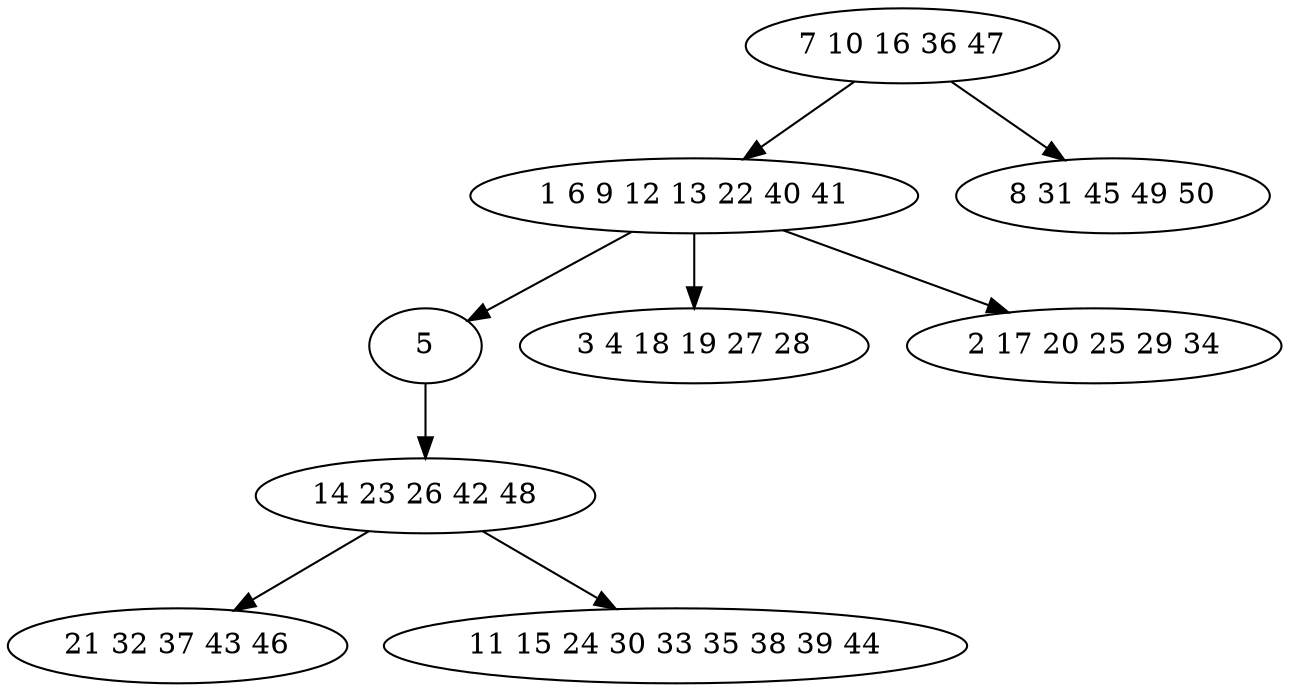 digraph true_tree {
	"0" -> "1"
	"1" -> "2"
	"0" -> "3"
	"1" -> "4"
	"1" -> "5"
	"2" -> "6"
	"6" -> "7"
	"6" -> "8"
	"0" [label="7 10 16 36 47"];
	"1" [label="1 6 9 12 13 22 40 41"];
	"2" [label="5"];
	"3" [label="8 31 45 49 50"];
	"4" [label="3 4 18 19 27 28"];
	"5" [label="2 17 20 25 29 34"];
	"6" [label="14 23 26 42 48"];
	"7" [label="21 32 37 43 46"];
	"8" [label="11 15 24 30 33 35 38 39 44"];
}
